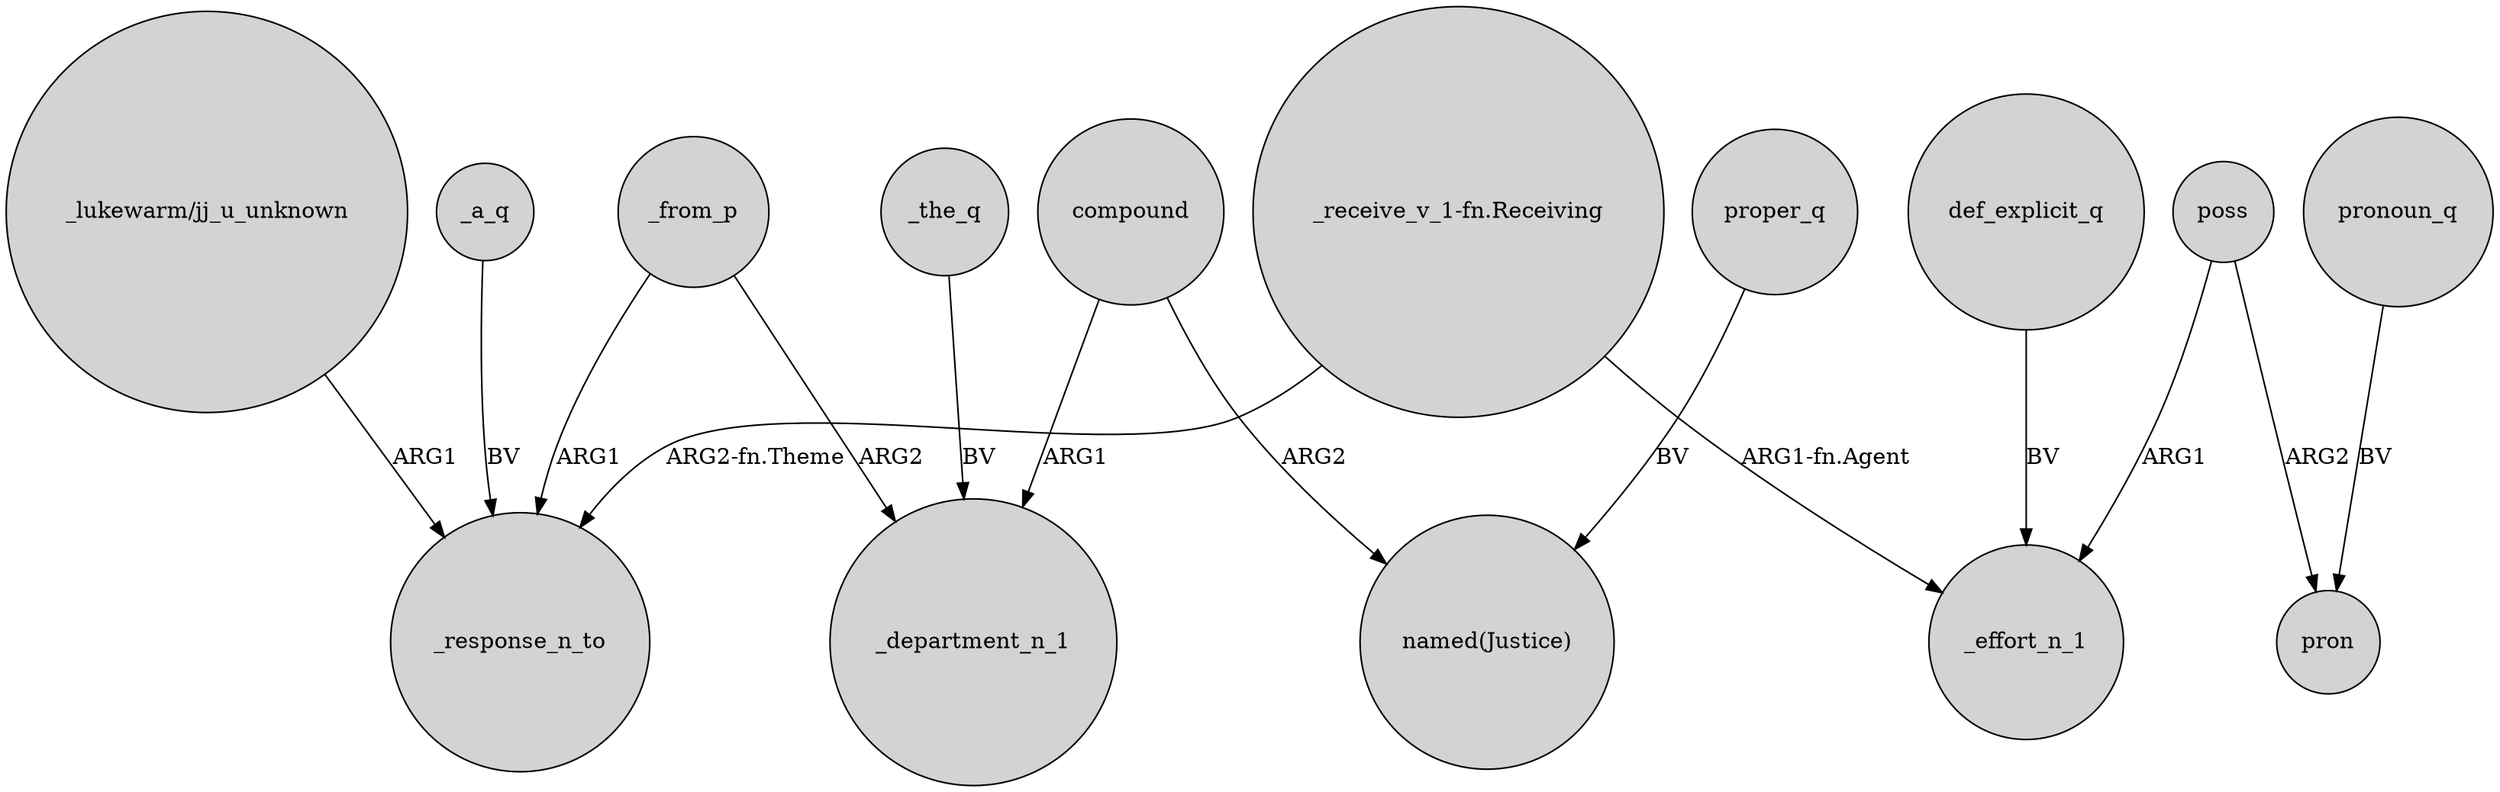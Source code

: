 digraph {
	node [shape=circle style=filled]
	"_receive_v_1-fn.Receiving" -> _response_n_to [label="ARG2-fn.Theme"]
	"_lukewarm/jj_u_unknown" -> _response_n_to [label=ARG1]
	_from_p -> _response_n_to [label=ARG1]
	compound -> _department_n_1 [label=ARG1]
	proper_q -> "named(Justice)" [label=BV]
	poss -> pron [label=ARG2]
	_a_q -> _response_n_to [label=BV]
	"_receive_v_1-fn.Receiving" -> _effort_n_1 [label="ARG1-fn.Agent"]
	compound -> "named(Justice)" [label=ARG2]
	_the_q -> _department_n_1 [label=BV]
	_from_p -> _department_n_1 [label=ARG2]
	def_explicit_q -> _effort_n_1 [label=BV]
	poss -> _effort_n_1 [label=ARG1]
	pronoun_q -> pron [label=BV]
}
